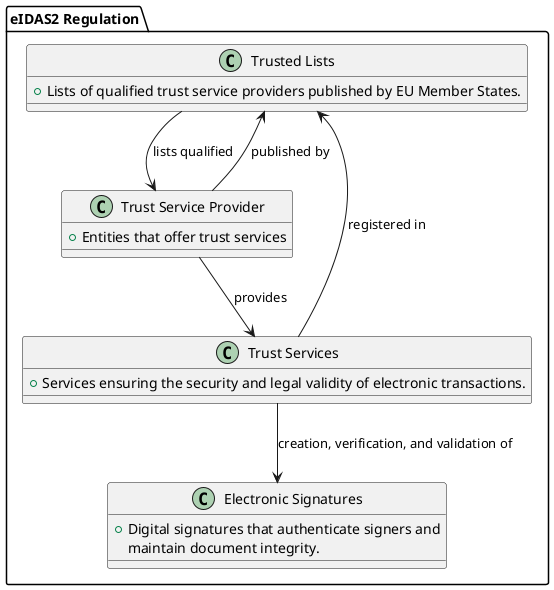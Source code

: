 @startuml

package "eIDAS2 Regulation" {

    class "Trusted Lists" {
        +Lists of qualified trust service providers published by EU Member States.
    }
    
    class "Trust Service Provider" {
        +Entities that offer trust services
    }

    class "Trust Services" {
        +Services ensuring the security and legal validity of electronic transactions.
    }

    class "Electronic Signatures" {
        +Digital signatures that authenticate signers and 
        maintain document integrity.
    }
}

"Trust Services" --> "Trusted Lists" : registered in
"Trusted Lists" --> "Trust Service Provider" : lists qualified
"Trust Services" --> "Electronic Signatures" : creation, verification, and validation of
"Trust Service Provider" --> "Trusted Lists" : published by
"Trust Service Provider" --> "Trust Services" : provides

@enduml
